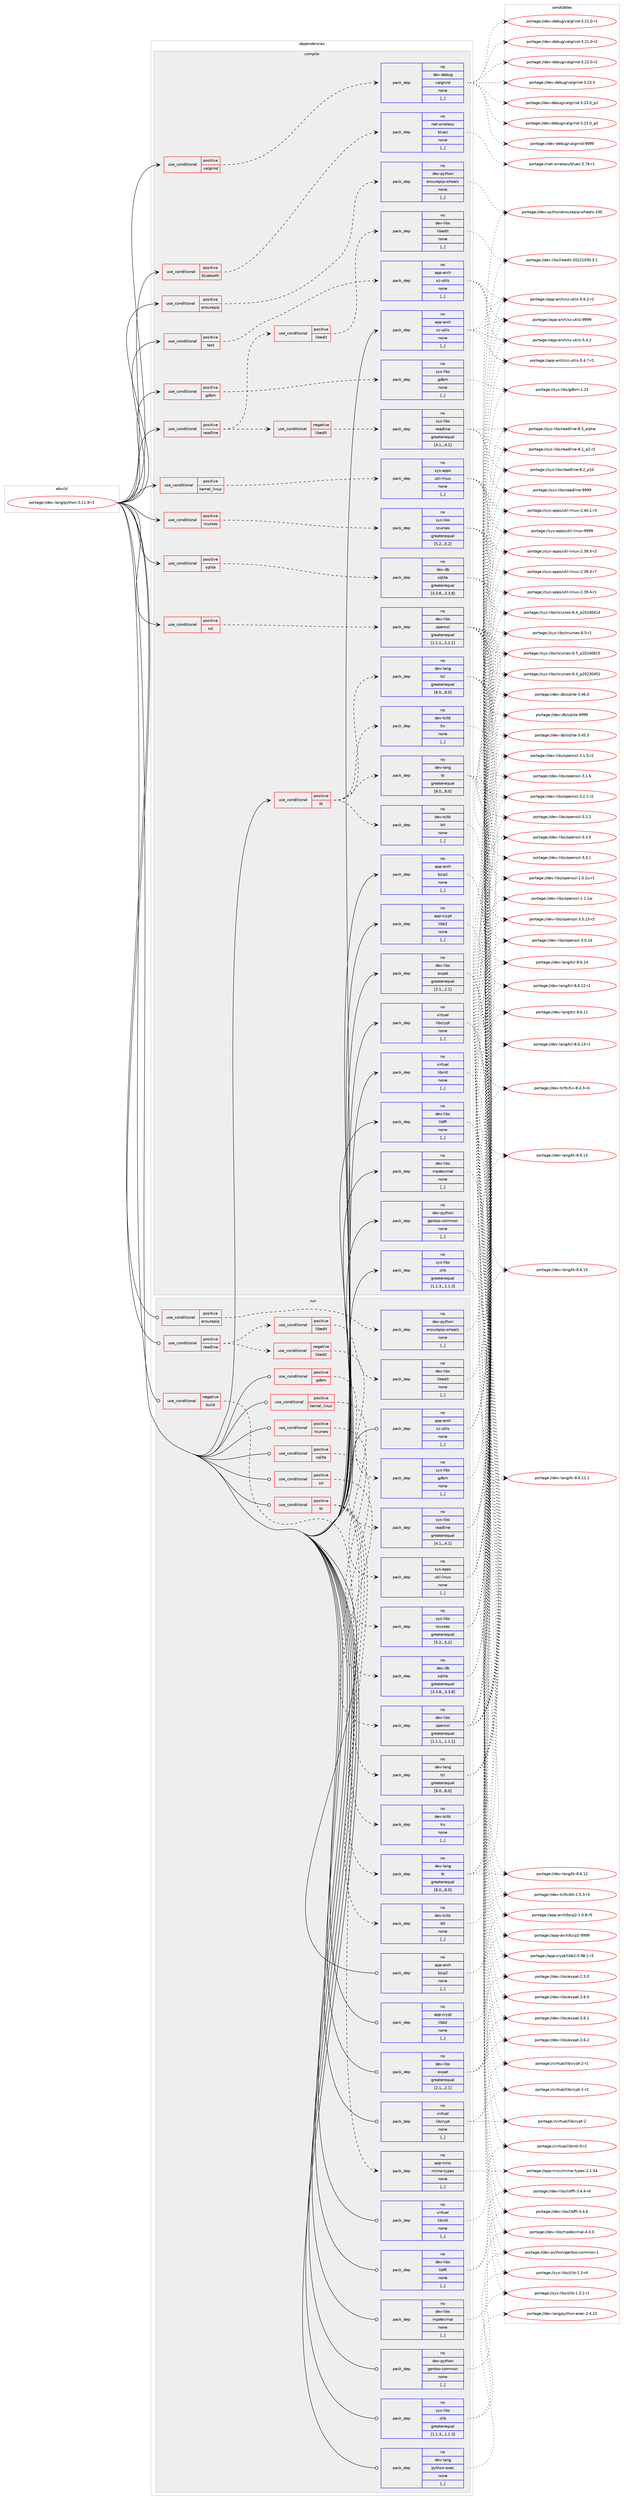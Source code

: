digraph prolog {

# *************
# Graph options
# *************

newrank=true;
concentrate=true;
compound=true;
graph [rankdir=LR,fontname=Helvetica,fontsize=10,ranksep=1.5];#, ranksep=2.5, nodesep=0.2];
edge  [arrowhead=vee];
node  [fontname=Helvetica,fontsize=10];

# **********
# The ebuild
# **********

subgraph cluster_leftcol {
color=gray;
rank=same;
label=<<i>ebuild</i>>;
id [label="portage://dev-lang/python-3.11.9-r1", color=red, width=4, href="../dev-lang/python-3.11.9-r1.svg"];
}

# ****************
# The dependencies
# ****************

subgraph cluster_midcol {
color=gray;
label=<<i>dependencies</i>>;
subgraph cluster_compile {
fillcolor="#eeeeee";
style=filled;
label=<<i>compile</i>>;
subgraph cond23343 {
dependency99471 [label=<<TABLE BORDER="0" CELLBORDER="1" CELLSPACING="0" CELLPADDING="4"><TR><TD ROWSPAN="3" CELLPADDING="10">use_conditional</TD></TR><TR><TD>positive</TD></TR><TR><TD>bluetooth</TD></TR></TABLE>>, shape=none, color=red];
subgraph pack75060 {
dependency99472 [label=<<TABLE BORDER="0" CELLBORDER="1" CELLSPACING="0" CELLPADDING="4" WIDTH="220"><TR><TD ROWSPAN="6" CELLPADDING="30">pack_dep</TD></TR><TR><TD WIDTH="110">no</TD></TR><TR><TD>net-wireless</TD></TR><TR><TD>bluez</TD></TR><TR><TD>none</TD></TR><TR><TD>[,,]</TD></TR></TABLE>>, shape=none, color=blue];
}
dependency99471:e -> dependency99472:w [weight=20,style="dashed",arrowhead="vee"];
}
id:e -> dependency99471:w [weight=20,style="solid",arrowhead="vee"];
subgraph cond23344 {
dependency99473 [label=<<TABLE BORDER="0" CELLBORDER="1" CELLSPACING="0" CELLPADDING="4"><TR><TD ROWSPAN="3" CELLPADDING="10">use_conditional</TD></TR><TR><TD>positive</TD></TR><TR><TD>ensurepip</TD></TR></TABLE>>, shape=none, color=red];
subgraph pack75061 {
dependency99474 [label=<<TABLE BORDER="0" CELLBORDER="1" CELLSPACING="0" CELLPADDING="4" WIDTH="220"><TR><TD ROWSPAN="6" CELLPADDING="30">pack_dep</TD></TR><TR><TD WIDTH="110">no</TD></TR><TR><TD>dev-python</TD></TR><TR><TD>ensurepip-wheels</TD></TR><TR><TD>none</TD></TR><TR><TD>[,,]</TD></TR></TABLE>>, shape=none, color=blue];
}
dependency99473:e -> dependency99474:w [weight=20,style="dashed",arrowhead="vee"];
}
id:e -> dependency99473:w [weight=20,style="solid",arrowhead="vee"];
subgraph cond23345 {
dependency99475 [label=<<TABLE BORDER="0" CELLBORDER="1" CELLSPACING="0" CELLPADDING="4"><TR><TD ROWSPAN="3" CELLPADDING="10">use_conditional</TD></TR><TR><TD>positive</TD></TR><TR><TD>gdbm</TD></TR></TABLE>>, shape=none, color=red];
subgraph pack75062 {
dependency99476 [label=<<TABLE BORDER="0" CELLBORDER="1" CELLSPACING="0" CELLPADDING="4" WIDTH="220"><TR><TD ROWSPAN="6" CELLPADDING="30">pack_dep</TD></TR><TR><TD WIDTH="110">no</TD></TR><TR><TD>sys-libs</TD></TR><TR><TD>gdbm</TD></TR><TR><TD>none</TD></TR><TR><TD>[,,]</TD></TR></TABLE>>, shape=none, color=blue];
}
dependency99475:e -> dependency99476:w [weight=20,style="dashed",arrowhead="vee"];
}
id:e -> dependency99475:w [weight=20,style="solid",arrowhead="vee"];
subgraph cond23346 {
dependency99477 [label=<<TABLE BORDER="0" CELLBORDER="1" CELLSPACING="0" CELLPADDING="4"><TR><TD ROWSPAN="3" CELLPADDING="10">use_conditional</TD></TR><TR><TD>positive</TD></TR><TR><TD>kernel_linux</TD></TR></TABLE>>, shape=none, color=red];
subgraph pack75063 {
dependency99478 [label=<<TABLE BORDER="0" CELLBORDER="1" CELLSPACING="0" CELLPADDING="4" WIDTH="220"><TR><TD ROWSPAN="6" CELLPADDING="30">pack_dep</TD></TR><TR><TD WIDTH="110">no</TD></TR><TR><TD>sys-apps</TD></TR><TR><TD>util-linux</TD></TR><TR><TD>none</TD></TR><TR><TD>[,,]</TD></TR></TABLE>>, shape=none, color=blue];
}
dependency99477:e -> dependency99478:w [weight=20,style="dashed",arrowhead="vee"];
}
id:e -> dependency99477:w [weight=20,style="solid",arrowhead="vee"];
subgraph cond23347 {
dependency99479 [label=<<TABLE BORDER="0" CELLBORDER="1" CELLSPACING="0" CELLPADDING="4"><TR><TD ROWSPAN="3" CELLPADDING="10">use_conditional</TD></TR><TR><TD>positive</TD></TR><TR><TD>ncurses</TD></TR></TABLE>>, shape=none, color=red];
subgraph pack75064 {
dependency99480 [label=<<TABLE BORDER="0" CELLBORDER="1" CELLSPACING="0" CELLPADDING="4" WIDTH="220"><TR><TD ROWSPAN="6" CELLPADDING="30">pack_dep</TD></TR><TR><TD WIDTH="110">no</TD></TR><TR><TD>sys-libs</TD></TR><TR><TD>ncurses</TD></TR><TR><TD>greaterequal</TD></TR><TR><TD>[5.2,,,5.2]</TD></TR></TABLE>>, shape=none, color=blue];
}
dependency99479:e -> dependency99480:w [weight=20,style="dashed",arrowhead="vee"];
}
id:e -> dependency99479:w [weight=20,style="solid",arrowhead="vee"];
subgraph cond23348 {
dependency99481 [label=<<TABLE BORDER="0" CELLBORDER="1" CELLSPACING="0" CELLPADDING="4"><TR><TD ROWSPAN="3" CELLPADDING="10">use_conditional</TD></TR><TR><TD>positive</TD></TR><TR><TD>readline</TD></TR></TABLE>>, shape=none, color=red];
subgraph cond23349 {
dependency99482 [label=<<TABLE BORDER="0" CELLBORDER="1" CELLSPACING="0" CELLPADDING="4"><TR><TD ROWSPAN="3" CELLPADDING="10">use_conditional</TD></TR><TR><TD>negative</TD></TR><TR><TD>libedit</TD></TR></TABLE>>, shape=none, color=red];
subgraph pack75065 {
dependency99483 [label=<<TABLE BORDER="0" CELLBORDER="1" CELLSPACING="0" CELLPADDING="4" WIDTH="220"><TR><TD ROWSPAN="6" CELLPADDING="30">pack_dep</TD></TR><TR><TD WIDTH="110">no</TD></TR><TR><TD>sys-libs</TD></TR><TR><TD>readline</TD></TR><TR><TD>greaterequal</TD></TR><TR><TD>[4.1,,,4.1]</TD></TR></TABLE>>, shape=none, color=blue];
}
dependency99482:e -> dependency99483:w [weight=20,style="dashed",arrowhead="vee"];
}
dependency99481:e -> dependency99482:w [weight=20,style="dashed",arrowhead="vee"];
subgraph cond23350 {
dependency99484 [label=<<TABLE BORDER="0" CELLBORDER="1" CELLSPACING="0" CELLPADDING="4"><TR><TD ROWSPAN="3" CELLPADDING="10">use_conditional</TD></TR><TR><TD>positive</TD></TR><TR><TD>libedit</TD></TR></TABLE>>, shape=none, color=red];
subgraph pack75066 {
dependency99485 [label=<<TABLE BORDER="0" CELLBORDER="1" CELLSPACING="0" CELLPADDING="4" WIDTH="220"><TR><TD ROWSPAN="6" CELLPADDING="30">pack_dep</TD></TR><TR><TD WIDTH="110">no</TD></TR><TR><TD>dev-libs</TD></TR><TR><TD>libedit</TD></TR><TR><TD>none</TD></TR><TR><TD>[,,]</TD></TR></TABLE>>, shape=none, color=blue];
}
dependency99484:e -> dependency99485:w [weight=20,style="dashed",arrowhead="vee"];
}
dependency99481:e -> dependency99484:w [weight=20,style="dashed",arrowhead="vee"];
}
id:e -> dependency99481:w [weight=20,style="solid",arrowhead="vee"];
subgraph cond23351 {
dependency99486 [label=<<TABLE BORDER="0" CELLBORDER="1" CELLSPACING="0" CELLPADDING="4"><TR><TD ROWSPAN="3" CELLPADDING="10">use_conditional</TD></TR><TR><TD>positive</TD></TR><TR><TD>sqlite</TD></TR></TABLE>>, shape=none, color=red];
subgraph pack75067 {
dependency99487 [label=<<TABLE BORDER="0" CELLBORDER="1" CELLSPACING="0" CELLPADDING="4" WIDTH="220"><TR><TD ROWSPAN="6" CELLPADDING="30">pack_dep</TD></TR><TR><TD WIDTH="110">no</TD></TR><TR><TD>dev-db</TD></TR><TR><TD>sqlite</TD></TR><TR><TD>greaterequal</TD></TR><TR><TD>[3.3.8,,,3.3.8]</TD></TR></TABLE>>, shape=none, color=blue];
}
dependency99486:e -> dependency99487:w [weight=20,style="dashed",arrowhead="vee"];
}
id:e -> dependency99486:w [weight=20,style="solid",arrowhead="vee"];
subgraph cond23352 {
dependency99488 [label=<<TABLE BORDER="0" CELLBORDER="1" CELLSPACING="0" CELLPADDING="4"><TR><TD ROWSPAN="3" CELLPADDING="10">use_conditional</TD></TR><TR><TD>positive</TD></TR><TR><TD>ssl</TD></TR></TABLE>>, shape=none, color=red];
subgraph pack75068 {
dependency99489 [label=<<TABLE BORDER="0" CELLBORDER="1" CELLSPACING="0" CELLPADDING="4" WIDTH="220"><TR><TD ROWSPAN="6" CELLPADDING="30">pack_dep</TD></TR><TR><TD WIDTH="110">no</TD></TR><TR><TD>dev-libs</TD></TR><TR><TD>openssl</TD></TR><TR><TD>greaterequal</TD></TR><TR><TD>[1.1.1,,,1.1.1]</TD></TR></TABLE>>, shape=none, color=blue];
}
dependency99488:e -> dependency99489:w [weight=20,style="dashed",arrowhead="vee"];
}
id:e -> dependency99488:w [weight=20,style="solid",arrowhead="vee"];
subgraph cond23353 {
dependency99490 [label=<<TABLE BORDER="0" CELLBORDER="1" CELLSPACING="0" CELLPADDING="4"><TR><TD ROWSPAN="3" CELLPADDING="10">use_conditional</TD></TR><TR><TD>positive</TD></TR><TR><TD>test</TD></TR></TABLE>>, shape=none, color=red];
subgraph pack75069 {
dependency99491 [label=<<TABLE BORDER="0" CELLBORDER="1" CELLSPACING="0" CELLPADDING="4" WIDTH="220"><TR><TD ROWSPAN="6" CELLPADDING="30">pack_dep</TD></TR><TR><TD WIDTH="110">no</TD></TR><TR><TD>app-arch</TD></TR><TR><TD>xz-utils</TD></TR><TR><TD>none</TD></TR><TR><TD>[,,]</TD></TR></TABLE>>, shape=none, color=blue];
}
dependency99490:e -> dependency99491:w [weight=20,style="dashed",arrowhead="vee"];
}
id:e -> dependency99490:w [weight=20,style="solid",arrowhead="vee"];
subgraph cond23354 {
dependency99492 [label=<<TABLE BORDER="0" CELLBORDER="1" CELLSPACING="0" CELLPADDING="4"><TR><TD ROWSPAN="3" CELLPADDING="10">use_conditional</TD></TR><TR><TD>positive</TD></TR><TR><TD>tk</TD></TR></TABLE>>, shape=none, color=red];
subgraph pack75070 {
dependency99493 [label=<<TABLE BORDER="0" CELLBORDER="1" CELLSPACING="0" CELLPADDING="4" WIDTH="220"><TR><TD ROWSPAN="6" CELLPADDING="30">pack_dep</TD></TR><TR><TD WIDTH="110">no</TD></TR><TR><TD>dev-lang</TD></TR><TR><TD>tcl</TD></TR><TR><TD>greaterequal</TD></TR><TR><TD>[8.0,,,8.0]</TD></TR></TABLE>>, shape=none, color=blue];
}
dependency99492:e -> dependency99493:w [weight=20,style="dashed",arrowhead="vee"];
subgraph pack75071 {
dependency99494 [label=<<TABLE BORDER="0" CELLBORDER="1" CELLSPACING="0" CELLPADDING="4" WIDTH="220"><TR><TD ROWSPAN="6" CELLPADDING="30">pack_dep</TD></TR><TR><TD WIDTH="110">no</TD></TR><TR><TD>dev-lang</TD></TR><TR><TD>tk</TD></TR><TR><TD>greaterequal</TD></TR><TR><TD>[8.0,,,8.0]</TD></TR></TABLE>>, shape=none, color=blue];
}
dependency99492:e -> dependency99494:w [weight=20,style="dashed",arrowhead="vee"];
subgraph pack75072 {
dependency99495 [label=<<TABLE BORDER="0" CELLBORDER="1" CELLSPACING="0" CELLPADDING="4" WIDTH="220"><TR><TD ROWSPAN="6" CELLPADDING="30">pack_dep</TD></TR><TR><TD WIDTH="110">no</TD></TR><TR><TD>dev-tcltk</TD></TR><TR><TD>blt</TD></TR><TR><TD>none</TD></TR><TR><TD>[,,]</TD></TR></TABLE>>, shape=none, color=blue];
}
dependency99492:e -> dependency99495:w [weight=20,style="dashed",arrowhead="vee"];
subgraph pack75073 {
dependency99496 [label=<<TABLE BORDER="0" CELLBORDER="1" CELLSPACING="0" CELLPADDING="4" WIDTH="220"><TR><TD ROWSPAN="6" CELLPADDING="30">pack_dep</TD></TR><TR><TD WIDTH="110">no</TD></TR><TR><TD>dev-tcltk</TD></TR><TR><TD>tix</TD></TR><TR><TD>none</TD></TR><TR><TD>[,,]</TD></TR></TABLE>>, shape=none, color=blue];
}
dependency99492:e -> dependency99496:w [weight=20,style="dashed",arrowhead="vee"];
}
id:e -> dependency99492:w [weight=20,style="solid",arrowhead="vee"];
subgraph cond23355 {
dependency99497 [label=<<TABLE BORDER="0" CELLBORDER="1" CELLSPACING="0" CELLPADDING="4"><TR><TD ROWSPAN="3" CELLPADDING="10">use_conditional</TD></TR><TR><TD>positive</TD></TR><TR><TD>valgrind</TD></TR></TABLE>>, shape=none, color=red];
subgraph pack75074 {
dependency99498 [label=<<TABLE BORDER="0" CELLBORDER="1" CELLSPACING="0" CELLPADDING="4" WIDTH="220"><TR><TD ROWSPAN="6" CELLPADDING="30">pack_dep</TD></TR><TR><TD WIDTH="110">no</TD></TR><TR><TD>dev-debug</TD></TR><TR><TD>valgrind</TD></TR><TR><TD>none</TD></TR><TR><TD>[,,]</TD></TR></TABLE>>, shape=none, color=blue];
}
dependency99497:e -> dependency99498:w [weight=20,style="dashed",arrowhead="vee"];
}
id:e -> dependency99497:w [weight=20,style="solid",arrowhead="vee"];
subgraph pack75075 {
dependency99499 [label=<<TABLE BORDER="0" CELLBORDER="1" CELLSPACING="0" CELLPADDING="4" WIDTH="220"><TR><TD ROWSPAN="6" CELLPADDING="30">pack_dep</TD></TR><TR><TD WIDTH="110">no</TD></TR><TR><TD>app-arch</TD></TR><TR><TD>bzip2</TD></TR><TR><TD>none</TD></TR><TR><TD>[,,]</TD></TR></TABLE>>, shape=none, color=blue];
}
id:e -> dependency99499:w [weight=20,style="solid",arrowhead="vee"];
subgraph pack75076 {
dependency99500 [label=<<TABLE BORDER="0" CELLBORDER="1" CELLSPACING="0" CELLPADDING="4" WIDTH="220"><TR><TD ROWSPAN="6" CELLPADDING="30">pack_dep</TD></TR><TR><TD WIDTH="110">no</TD></TR><TR><TD>app-arch</TD></TR><TR><TD>xz-utils</TD></TR><TR><TD>none</TD></TR><TR><TD>[,,]</TD></TR></TABLE>>, shape=none, color=blue];
}
id:e -> dependency99500:w [weight=20,style="solid",arrowhead="vee"];
subgraph pack75077 {
dependency99501 [label=<<TABLE BORDER="0" CELLBORDER="1" CELLSPACING="0" CELLPADDING="4" WIDTH="220"><TR><TD ROWSPAN="6" CELLPADDING="30">pack_dep</TD></TR><TR><TD WIDTH="110">no</TD></TR><TR><TD>app-crypt</TD></TR><TR><TD>libb2</TD></TR><TR><TD>none</TD></TR><TR><TD>[,,]</TD></TR></TABLE>>, shape=none, color=blue];
}
id:e -> dependency99501:w [weight=20,style="solid",arrowhead="vee"];
subgraph pack75078 {
dependency99502 [label=<<TABLE BORDER="0" CELLBORDER="1" CELLSPACING="0" CELLPADDING="4" WIDTH="220"><TR><TD ROWSPAN="6" CELLPADDING="30">pack_dep</TD></TR><TR><TD WIDTH="110">no</TD></TR><TR><TD>dev-libs</TD></TR><TR><TD>expat</TD></TR><TR><TD>greaterequal</TD></TR><TR><TD>[2.1,,,2.1]</TD></TR></TABLE>>, shape=none, color=blue];
}
id:e -> dependency99502:w [weight=20,style="solid",arrowhead="vee"];
subgraph pack75079 {
dependency99503 [label=<<TABLE BORDER="0" CELLBORDER="1" CELLSPACING="0" CELLPADDING="4" WIDTH="220"><TR><TD ROWSPAN="6" CELLPADDING="30">pack_dep</TD></TR><TR><TD WIDTH="110">no</TD></TR><TR><TD>dev-libs</TD></TR><TR><TD>libffi</TD></TR><TR><TD>none</TD></TR><TR><TD>[,,]</TD></TR></TABLE>>, shape=none, color=blue];
}
id:e -> dependency99503:w [weight=20,style="solid",arrowhead="vee"];
subgraph pack75080 {
dependency99504 [label=<<TABLE BORDER="0" CELLBORDER="1" CELLSPACING="0" CELLPADDING="4" WIDTH="220"><TR><TD ROWSPAN="6" CELLPADDING="30">pack_dep</TD></TR><TR><TD WIDTH="110">no</TD></TR><TR><TD>dev-libs</TD></TR><TR><TD>mpdecimal</TD></TR><TR><TD>none</TD></TR><TR><TD>[,,]</TD></TR></TABLE>>, shape=none, color=blue];
}
id:e -> dependency99504:w [weight=20,style="solid",arrowhead="vee"];
subgraph pack75081 {
dependency99505 [label=<<TABLE BORDER="0" CELLBORDER="1" CELLSPACING="0" CELLPADDING="4" WIDTH="220"><TR><TD ROWSPAN="6" CELLPADDING="30">pack_dep</TD></TR><TR><TD WIDTH="110">no</TD></TR><TR><TD>dev-python</TD></TR><TR><TD>gentoo-common</TD></TR><TR><TD>none</TD></TR><TR><TD>[,,]</TD></TR></TABLE>>, shape=none, color=blue];
}
id:e -> dependency99505:w [weight=20,style="solid",arrowhead="vee"];
subgraph pack75082 {
dependency99506 [label=<<TABLE BORDER="0" CELLBORDER="1" CELLSPACING="0" CELLPADDING="4" WIDTH="220"><TR><TD ROWSPAN="6" CELLPADDING="30">pack_dep</TD></TR><TR><TD WIDTH="110">no</TD></TR><TR><TD>sys-libs</TD></TR><TR><TD>zlib</TD></TR><TR><TD>greaterequal</TD></TR><TR><TD>[1.1.3,,,1.1.3]</TD></TR></TABLE>>, shape=none, color=blue];
}
id:e -> dependency99506:w [weight=20,style="solid",arrowhead="vee"];
subgraph pack75083 {
dependency99507 [label=<<TABLE BORDER="0" CELLBORDER="1" CELLSPACING="0" CELLPADDING="4" WIDTH="220"><TR><TD ROWSPAN="6" CELLPADDING="30">pack_dep</TD></TR><TR><TD WIDTH="110">no</TD></TR><TR><TD>virtual</TD></TR><TR><TD>libcrypt</TD></TR><TR><TD>none</TD></TR><TR><TD>[,,]</TD></TR></TABLE>>, shape=none, color=blue];
}
id:e -> dependency99507:w [weight=20,style="solid",arrowhead="vee"];
subgraph pack75084 {
dependency99508 [label=<<TABLE BORDER="0" CELLBORDER="1" CELLSPACING="0" CELLPADDING="4" WIDTH="220"><TR><TD ROWSPAN="6" CELLPADDING="30">pack_dep</TD></TR><TR><TD WIDTH="110">no</TD></TR><TR><TD>virtual</TD></TR><TR><TD>libintl</TD></TR><TR><TD>none</TD></TR><TR><TD>[,,]</TD></TR></TABLE>>, shape=none, color=blue];
}
id:e -> dependency99508:w [weight=20,style="solid",arrowhead="vee"];
}
subgraph cluster_compileandrun {
fillcolor="#eeeeee";
style=filled;
label=<<i>compile and run</i>>;
}
subgraph cluster_run {
fillcolor="#eeeeee";
style=filled;
label=<<i>run</i>>;
subgraph cond23356 {
dependency99509 [label=<<TABLE BORDER="0" CELLBORDER="1" CELLSPACING="0" CELLPADDING="4"><TR><TD ROWSPAN="3" CELLPADDING="10">use_conditional</TD></TR><TR><TD>negative</TD></TR><TR><TD>build</TD></TR></TABLE>>, shape=none, color=red];
subgraph pack75085 {
dependency99510 [label=<<TABLE BORDER="0" CELLBORDER="1" CELLSPACING="0" CELLPADDING="4" WIDTH="220"><TR><TD ROWSPAN="6" CELLPADDING="30">pack_dep</TD></TR><TR><TD WIDTH="110">no</TD></TR><TR><TD>app-misc</TD></TR><TR><TD>mime-types</TD></TR><TR><TD>none</TD></TR><TR><TD>[,,]</TD></TR></TABLE>>, shape=none, color=blue];
}
dependency99509:e -> dependency99510:w [weight=20,style="dashed",arrowhead="vee"];
}
id:e -> dependency99509:w [weight=20,style="solid",arrowhead="odot"];
subgraph cond23357 {
dependency99511 [label=<<TABLE BORDER="0" CELLBORDER="1" CELLSPACING="0" CELLPADDING="4"><TR><TD ROWSPAN="3" CELLPADDING="10">use_conditional</TD></TR><TR><TD>positive</TD></TR><TR><TD>ensurepip</TD></TR></TABLE>>, shape=none, color=red];
subgraph pack75086 {
dependency99512 [label=<<TABLE BORDER="0" CELLBORDER="1" CELLSPACING="0" CELLPADDING="4" WIDTH="220"><TR><TD ROWSPAN="6" CELLPADDING="30">pack_dep</TD></TR><TR><TD WIDTH="110">no</TD></TR><TR><TD>dev-python</TD></TR><TR><TD>ensurepip-wheels</TD></TR><TR><TD>none</TD></TR><TR><TD>[,,]</TD></TR></TABLE>>, shape=none, color=blue];
}
dependency99511:e -> dependency99512:w [weight=20,style="dashed",arrowhead="vee"];
}
id:e -> dependency99511:w [weight=20,style="solid",arrowhead="odot"];
subgraph cond23358 {
dependency99513 [label=<<TABLE BORDER="0" CELLBORDER="1" CELLSPACING="0" CELLPADDING="4"><TR><TD ROWSPAN="3" CELLPADDING="10">use_conditional</TD></TR><TR><TD>positive</TD></TR><TR><TD>gdbm</TD></TR></TABLE>>, shape=none, color=red];
subgraph pack75087 {
dependency99514 [label=<<TABLE BORDER="0" CELLBORDER="1" CELLSPACING="0" CELLPADDING="4" WIDTH="220"><TR><TD ROWSPAN="6" CELLPADDING="30">pack_dep</TD></TR><TR><TD WIDTH="110">no</TD></TR><TR><TD>sys-libs</TD></TR><TR><TD>gdbm</TD></TR><TR><TD>none</TD></TR><TR><TD>[,,]</TD></TR></TABLE>>, shape=none, color=blue];
}
dependency99513:e -> dependency99514:w [weight=20,style="dashed",arrowhead="vee"];
}
id:e -> dependency99513:w [weight=20,style="solid",arrowhead="odot"];
subgraph cond23359 {
dependency99515 [label=<<TABLE BORDER="0" CELLBORDER="1" CELLSPACING="0" CELLPADDING="4"><TR><TD ROWSPAN="3" CELLPADDING="10">use_conditional</TD></TR><TR><TD>positive</TD></TR><TR><TD>kernel_linux</TD></TR></TABLE>>, shape=none, color=red];
subgraph pack75088 {
dependency99516 [label=<<TABLE BORDER="0" CELLBORDER="1" CELLSPACING="0" CELLPADDING="4" WIDTH="220"><TR><TD ROWSPAN="6" CELLPADDING="30">pack_dep</TD></TR><TR><TD WIDTH="110">no</TD></TR><TR><TD>sys-apps</TD></TR><TR><TD>util-linux</TD></TR><TR><TD>none</TD></TR><TR><TD>[,,]</TD></TR></TABLE>>, shape=none, color=blue];
}
dependency99515:e -> dependency99516:w [weight=20,style="dashed",arrowhead="vee"];
}
id:e -> dependency99515:w [weight=20,style="solid",arrowhead="odot"];
subgraph cond23360 {
dependency99517 [label=<<TABLE BORDER="0" CELLBORDER="1" CELLSPACING="0" CELLPADDING="4"><TR><TD ROWSPAN="3" CELLPADDING="10">use_conditional</TD></TR><TR><TD>positive</TD></TR><TR><TD>ncurses</TD></TR></TABLE>>, shape=none, color=red];
subgraph pack75089 {
dependency99518 [label=<<TABLE BORDER="0" CELLBORDER="1" CELLSPACING="0" CELLPADDING="4" WIDTH="220"><TR><TD ROWSPAN="6" CELLPADDING="30">pack_dep</TD></TR><TR><TD WIDTH="110">no</TD></TR><TR><TD>sys-libs</TD></TR><TR><TD>ncurses</TD></TR><TR><TD>greaterequal</TD></TR><TR><TD>[5.2,,,5.2]</TD></TR></TABLE>>, shape=none, color=blue];
}
dependency99517:e -> dependency99518:w [weight=20,style="dashed",arrowhead="vee"];
}
id:e -> dependency99517:w [weight=20,style="solid",arrowhead="odot"];
subgraph cond23361 {
dependency99519 [label=<<TABLE BORDER="0" CELLBORDER="1" CELLSPACING="0" CELLPADDING="4"><TR><TD ROWSPAN="3" CELLPADDING="10">use_conditional</TD></TR><TR><TD>positive</TD></TR><TR><TD>readline</TD></TR></TABLE>>, shape=none, color=red];
subgraph cond23362 {
dependency99520 [label=<<TABLE BORDER="0" CELLBORDER="1" CELLSPACING="0" CELLPADDING="4"><TR><TD ROWSPAN="3" CELLPADDING="10">use_conditional</TD></TR><TR><TD>negative</TD></TR><TR><TD>libedit</TD></TR></TABLE>>, shape=none, color=red];
subgraph pack75090 {
dependency99521 [label=<<TABLE BORDER="0" CELLBORDER="1" CELLSPACING="0" CELLPADDING="4" WIDTH="220"><TR><TD ROWSPAN="6" CELLPADDING="30">pack_dep</TD></TR><TR><TD WIDTH="110">no</TD></TR><TR><TD>sys-libs</TD></TR><TR><TD>readline</TD></TR><TR><TD>greaterequal</TD></TR><TR><TD>[4.1,,,4.1]</TD></TR></TABLE>>, shape=none, color=blue];
}
dependency99520:e -> dependency99521:w [weight=20,style="dashed",arrowhead="vee"];
}
dependency99519:e -> dependency99520:w [weight=20,style="dashed",arrowhead="vee"];
subgraph cond23363 {
dependency99522 [label=<<TABLE BORDER="0" CELLBORDER="1" CELLSPACING="0" CELLPADDING="4"><TR><TD ROWSPAN="3" CELLPADDING="10">use_conditional</TD></TR><TR><TD>positive</TD></TR><TR><TD>libedit</TD></TR></TABLE>>, shape=none, color=red];
subgraph pack75091 {
dependency99523 [label=<<TABLE BORDER="0" CELLBORDER="1" CELLSPACING="0" CELLPADDING="4" WIDTH="220"><TR><TD ROWSPAN="6" CELLPADDING="30">pack_dep</TD></TR><TR><TD WIDTH="110">no</TD></TR><TR><TD>dev-libs</TD></TR><TR><TD>libedit</TD></TR><TR><TD>none</TD></TR><TR><TD>[,,]</TD></TR></TABLE>>, shape=none, color=blue];
}
dependency99522:e -> dependency99523:w [weight=20,style="dashed",arrowhead="vee"];
}
dependency99519:e -> dependency99522:w [weight=20,style="dashed",arrowhead="vee"];
}
id:e -> dependency99519:w [weight=20,style="solid",arrowhead="odot"];
subgraph cond23364 {
dependency99524 [label=<<TABLE BORDER="0" CELLBORDER="1" CELLSPACING="0" CELLPADDING="4"><TR><TD ROWSPAN="3" CELLPADDING="10">use_conditional</TD></TR><TR><TD>positive</TD></TR><TR><TD>sqlite</TD></TR></TABLE>>, shape=none, color=red];
subgraph pack75092 {
dependency99525 [label=<<TABLE BORDER="0" CELLBORDER="1" CELLSPACING="0" CELLPADDING="4" WIDTH="220"><TR><TD ROWSPAN="6" CELLPADDING="30">pack_dep</TD></TR><TR><TD WIDTH="110">no</TD></TR><TR><TD>dev-db</TD></TR><TR><TD>sqlite</TD></TR><TR><TD>greaterequal</TD></TR><TR><TD>[3.3.8,,,3.3.8]</TD></TR></TABLE>>, shape=none, color=blue];
}
dependency99524:e -> dependency99525:w [weight=20,style="dashed",arrowhead="vee"];
}
id:e -> dependency99524:w [weight=20,style="solid",arrowhead="odot"];
subgraph cond23365 {
dependency99526 [label=<<TABLE BORDER="0" CELLBORDER="1" CELLSPACING="0" CELLPADDING="4"><TR><TD ROWSPAN="3" CELLPADDING="10">use_conditional</TD></TR><TR><TD>positive</TD></TR><TR><TD>ssl</TD></TR></TABLE>>, shape=none, color=red];
subgraph pack75093 {
dependency99527 [label=<<TABLE BORDER="0" CELLBORDER="1" CELLSPACING="0" CELLPADDING="4" WIDTH="220"><TR><TD ROWSPAN="6" CELLPADDING="30">pack_dep</TD></TR><TR><TD WIDTH="110">no</TD></TR><TR><TD>dev-libs</TD></TR><TR><TD>openssl</TD></TR><TR><TD>greaterequal</TD></TR><TR><TD>[1.1.1,,,1.1.1]</TD></TR></TABLE>>, shape=none, color=blue];
}
dependency99526:e -> dependency99527:w [weight=20,style="dashed",arrowhead="vee"];
}
id:e -> dependency99526:w [weight=20,style="solid",arrowhead="odot"];
subgraph cond23366 {
dependency99528 [label=<<TABLE BORDER="0" CELLBORDER="1" CELLSPACING="0" CELLPADDING="4"><TR><TD ROWSPAN="3" CELLPADDING="10">use_conditional</TD></TR><TR><TD>positive</TD></TR><TR><TD>tk</TD></TR></TABLE>>, shape=none, color=red];
subgraph pack75094 {
dependency99529 [label=<<TABLE BORDER="0" CELLBORDER="1" CELLSPACING="0" CELLPADDING="4" WIDTH="220"><TR><TD ROWSPAN="6" CELLPADDING="30">pack_dep</TD></TR><TR><TD WIDTH="110">no</TD></TR><TR><TD>dev-lang</TD></TR><TR><TD>tcl</TD></TR><TR><TD>greaterequal</TD></TR><TR><TD>[8.0,,,8.0]</TD></TR></TABLE>>, shape=none, color=blue];
}
dependency99528:e -> dependency99529:w [weight=20,style="dashed",arrowhead="vee"];
subgraph pack75095 {
dependency99530 [label=<<TABLE BORDER="0" CELLBORDER="1" CELLSPACING="0" CELLPADDING="4" WIDTH="220"><TR><TD ROWSPAN="6" CELLPADDING="30">pack_dep</TD></TR><TR><TD WIDTH="110">no</TD></TR><TR><TD>dev-lang</TD></TR><TR><TD>tk</TD></TR><TR><TD>greaterequal</TD></TR><TR><TD>[8.0,,,8.0]</TD></TR></TABLE>>, shape=none, color=blue];
}
dependency99528:e -> dependency99530:w [weight=20,style="dashed",arrowhead="vee"];
subgraph pack75096 {
dependency99531 [label=<<TABLE BORDER="0" CELLBORDER="1" CELLSPACING="0" CELLPADDING="4" WIDTH="220"><TR><TD ROWSPAN="6" CELLPADDING="30">pack_dep</TD></TR><TR><TD WIDTH="110">no</TD></TR><TR><TD>dev-tcltk</TD></TR><TR><TD>blt</TD></TR><TR><TD>none</TD></TR><TR><TD>[,,]</TD></TR></TABLE>>, shape=none, color=blue];
}
dependency99528:e -> dependency99531:w [weight=20,style="dashed",arrowhead="vee"];
subgraph pack75097 {
dependency99532 [label=<<TABLE BORDER="0" CELLBORDER="1" CELLSPACING="0" CELLPADDING="4" WIDTH="220"><TR><TD ROWSPAN="6" CELLPADDING="30">pack_dep</TD></TR><TR><TD WIDTH="110">no</TD></TR><TR><TD>dev-tcltk</TD></TR><TR><TD>tix</TD></TR><TR><TD>none</TD></TR><TR><TD>[,,]</TD></TR></TABLE>>, shape=none, color=blue];
}
dependency99528:e -> dependency99532:w [weight=20,style="dashed",arrowhead="vee"];
}
id:e -> dependency99528:w [weight=20,style="solid",arrowhead="odot"];
subgraph pack75098 {
dependency99533 [label=<<TABLE BORDER="0" CELLBORDER="1" CELLSPACING="0" CELLPADDING="4" WIDTH="220"><TR><TD ROWSPAN="6" CELLPADDING="30">pack_dep</TD></TR><TR><TD WIDTH="110">no</TD></TR><TR><TD>app-arch</TD></TR><TR><TD>bzip2</TD></TR><TR><TD>none</TD></TR><TR><TD>[,,]</TD></TR></TABLE>>, shape=none, color=blue];
}
id:e -> dependency99533:w [weight=20,style="solid",arrowhead="odot"];
subgraph pack75099 {
dependency99534 [label=<<TABLE BORDER="0" CELLBORDER="1" CELLSPACING="0" CELLPADDING="4" WIDTH="220"><TR><TD ROWSPAN="6" CELLPADDING="30">pack_dep</TD></TR><TR><TD WIDTH="110">no</TD></TR><TR><TD>app-arch</TD></TR><TR><TD>xz-utils</TD></TR><TR><TD>none</TD></TR><TR><TD>[,,]</TD></TR></TABLE>>, shape=none, color=blue];
}
id:e -> dependency99534:w [weight=20,style="solid",arrowhead="odot"];
subgraph pack75100 {
dependency99535 [label=<<TABLE BORDER="0" CELLBORDER="1" CELLSPACING="0" CELLPADDING="4" WIDTH="220"><TR><TD ROWSPAN="6" CELLPADDING="30">pack_dep</TD></TR><TR><TD WIDTH="110">no</TD></TR><TR><TD>app-crypt</TD></TR><TR><TD>libb2</TD></TR><TR><TD>none</TD></TR><TR><TD>[,,]</TD></TR></TABLE>>, shape=none, color=blue];
}
id:e -> dependency99535:w [weight=20,style="solid",arrowhead="odot"];
subgraph pack75101 {
dependency99536 [label=<<TABLE BORDER="0" CELLBORDER="1" CELLSPACING="0" CELLPADDING="4" WIDTH="220"><TR><TD ROWSPAN="6" CELLPADDING="30">pack_dep</TD></TR><TR><TD WIDTH="110">no</TD></TR><TR><TD>dev-lang</TD></TR><TR><TD>python-exec</TD></TR><TR><TD>none</TD></TR><TR><TD>[,,]</TD></TR></TABLE>>, shape=none, color=blue];
}
id:e -> dependency99536:w [weight=20,style="solid",arrowhead="odot"];
subgraph pack75102 {
dependency99537 [label=<<TABLE BORDER="0" CELLBORDER="1" CELLSPACING="0" CELLPADDING="4" WIDTH="220"><TR><TD ROWSPAN="6" CELLPADDING="30">pack_dep</TD></TR><TR><TD WIDTH="110">no</TD></TR><TR><TD>dev-libs</TD></TR><TR><TD>expat</TD></TR><TR><TD>greaterequal</TD></TR><TR><TD>[2.1,,,2.1]</TD></TR></TABLE>>, shape=none, color=blue];
}
id:e -> dependency99537:w [weight=20,style="solid",arrowhead="odot"];
subgraph pack75103 {
dependency99538 [label=<<TABLE BORDER="0" CELLBORDER="1" CELLSPACING="0" CELLPADDING="4" WIDTH="220"><TR><TD ROWSPAN="6" CELLPADDING="30">pack_dep</TD></TR><TR><TD WIDTH="110">no</TD></TR><TR><TD>dev-libs</TD></TR><TR><TD>libffi</TD></TR><TR><TD>none</TD></TR><TR><TD>[,,]</TD></TR></TABLE>>, shape=none, color=blue];
}
id:e -> dependency99538:w [weight=20,style="solid",arrowhead="odot"];
subgraph pack75104 {
dependency99539 [label=<<TABLE BORDER="0" CELLBORDER="1" CELLSPACING="0" CELLPADDING="4" WIDTH="220"><TR><TD ROWSPAN="6" CELLPADDING="30">pack_dep</TD></TR><TR><TD WIDTH="110">no</TD></TR><TR><TD>dev-libs</TD></TR><TR><TD>mpdecimal</TD></TR><TR><TD>none</TD></TR><TR><TD>[,,]</TD></TR></TABLE>>, shape=none, color=blue];
}
id:e -> dependency99539:w [weight=20,style="solid",arrowhead="odot"];
subgraph pack75105 {
dependency99540 [label=<<TABLE BORDER="0" CELLBORDER="1" CELLSPACING="0" CELLPADDING="4" WIDTH="220"><TR><TD ROWSPAN="6" CELLPADDING="30">pack_dep</TD></TR><TR><TD WIDTH="110">no</TD></TR><TR><TD>dev-python</TD></TR><TR><TD>gentoo-common</TD></TR><TR><TD>none</TD></TR><TR><TD>[,,]</TD></TR></TABLE>>, shape=none, color=blue];
}
id:e -> dependency99540:w [weight=20,style="solid",arrowhead="odot"];
subgraph pack75106 {
dependency99541 [label=<<TABLE BORDER="0" CELLBORDER="1" CELLSPACING="0" CELLPADDING="4" WIDTH="220"><TR><TD ROWSPAN="6" CELLPADDING="30">pack_dep</TD></TR><TR><TD WIDTH="110">no</TD></TR><TR><TD>sys-libs</TD></TR><TR><TD>zlib</TD></TR><TR><TD>greaterequal</TD></TR><TR><TD>[1.1.3,,,1.1.3]</TD></TR></TABLE>>, shape=none, color=blue];
}
id:e -> dependency99541:w [weight=20,style="solid",arrowhead="odot"];
subgraph pack75107 {
dependency99542 [label=<<TABLE BORDER="0" CELLBORDER="1" CELLSPACING="0" CELLPADDING="4" WIDTH="220"><TR><TD ROWSPAN="6" CELLPADDING="30">pack_dep</TD></TR><TR><TD WIDTH="110">no</TD></TR><TR><TD>virtual</TD></TR><TR><TD>libcrypt</TD></TR><TR><TD>none</TD></TR><TR><TD>[,,]</TD></TR></TABLE>>, shape=none, color=blue];
}
id:e -> dependency99542:w [weight=20,style="solid",arrowhead="odot"];
subgraph pack75108 {
dependency99543 [label=<<TABLE BORDER="0" CELLBORDER="1" CELLSPACING="0" CELLPADDING="4" WIDTH="220"><TR><TD ROWSPAN="6" CELLPADDING="30">pack_dep</TD></TR><TR><TD WIDTH="110">no</TD></TR><TR><TD>virtual</TD></TR><TR><TD>libintl</TD></TR><TR><TD>none</TD></TR><TR><TD>[,,]</TD></TR></TABLE>>, shape=none, color=blue];
}
id:e -> dependency99543:w [weight=20,style="solid",arrowhead="odot"];
}
}

# **************
# The candidates
# **************

subgraph cluster_choices {
rank=same;
color=gray;
label=<<i>candidates</i>>;

subgraph choice75060 {
color=black;
nodesep=1;
choice11010111645119105114101108101115115479810811710112245534655544511449 [label="portage://net-wireless/bluez-5.76-r1", color=red, width=4,href="../net-wireless/bluez-5.76-r1.svg"];
dependency99472:e -> choice11010111645119105114101108101115115479810811710112245534655544511449:w [style=dotted,weight="100"];
}
subgraph choice75061 {
color=black;
nodesep=1;
choice10010111845112121116104111110471011101151171141011121051124511910410110110811545494848 [label="portage://dev-python/ensurepip-wheels-100", color=red, width=4,href="../dev-python/ensurepip-wheels-100.svg"];
dependency99474:e -> choice10010111845112121116104111110471011101151171141011121051124511910410110110811545494848:w [style=dotted,weight="100"];
}
subgraph choice75062 {
color=black;
nodesep=1;
choice115121115451081059811547103100981094549465051 [label="portage://sys-libs/gdbm-1.23", color=red, width=4,href="../sys-libs/gdbm-1.23.svg"];
dependency99476:e -> choice115121115451081059811547103100981094549465051:w [style=dotted,weight="100"];
}
subgraph choice75063 {
color=black;
nodesep=1;
choice11512111545971121121154711711610510845108105110117120455046515746514511450 [label="portage://sys-apps/util-linux-2.39.3-r2", color=red, width=4,href="../sys-apps/util-linux-2.39.3-r2.svg"];
choice11512111545971121121154711711610510845108105110117120455046515746514511455 [label="portage://sys-apps/util-linux-2.39.3-r7", color=red, width=4,href="../sys-apps/util-linux-2.39.3-r7.svg"];
choice11512111545971121121154711711610510845108105110117120455046515746524511449 [label="portage://sys-apps/util-linux-2.39.4-r1", color=red, width=4,href="../sys-apps/util-linux-2.39.4-r1.svg"];
choice11512111545971121121154711711610510845108105110117120455046524846494511451 [label="portage://sys-apps/util-linux-2.40.1-r3", color=red, width=4,href="../sys-apps/util-linux-2.40.1-r3.svg"];
choice115121115459711211211547117116105108451081051101171204557575757 [label="portage://sys-apps/util-linux-9999", color=red, width=4,href="../sys-apps/util-linux-9999.svg"];
dependency99478:e -> choice11512111545971121121154711711610510845108105110117120455046515746514511450:w [style=dotted,weight="100"];
dependency99478:e -> choice11512111545971121121154711711610510845108105110117120455046515746514511455:w [style=dotted,weight="100"];
dependency99478:e -> choice11512111545971121121154711711610510845108105110117120455046515746524511449:w [style=dotted,weight="100"];
dependency99478:e -> choice11512111545971121121154711711610510845108105110117120455046524846494511451:w [style=dotted,weight="100"];
dependency99478:e -> choice115121115459711211211547117116105108451081051101171204557575757:w [style=dotted,weight="100"];
}
subgraph choice75064 {
color=black;
nodesep=1;
choice1151211154510810598115471109911711411510111545544652951125048505148524849 [label="portage://sys-libs/ncurses-6.4_p20230401", color=red, width=4,href="../sys-libs/ncurses-6.4_p20230401.svg"];
choice1151211154510810598115471109911711411510111545544652951125048505248524952 [label="portage://sys-libs/ncurses-6.4_p20240414", color=red, width=4,href="../sys-libs/ncurses-6.4_p20240414.svg"];
choice11512111545108105981154711099117114115101115455446534511449 [label="portage://sys-libs/ncurses-6.5-r1", color=red, width=4,href="../sys-libs/ncurses-6.5-r1.svg"];
choice1151211154510810598115471109911711411510111545544653951125048505248544953 [label="portage://sys-libs/ncurses-6.5_p20240615", color=red, width=4,href="../sys-libs/ncurses-6.5_p20240615.svg"];
dependency99480:e -> choice1151211154510810598115471109911711411510111545544652951125048505148524849:w [style=dotted,weight="100"];
dependency99480:e -> choice1151211154510810598115471109911711411510111545544652951125048505248524952:w [style=dotted,weight="100"];
dependency99480:e -> choice11512111545108105981154711099117114115101115455446534511449:w [style=dotted,weight="100"];
dependency99480:e -> choice1151211154510810598115471109911711411510111545544653951125048505248544953:w [style=dotted,weight="100"];
}
subgraph choice75065 {
color=black;
nodesep=1;
choice115121115451081059811547114101971001081051101014556464995112504511450 [label="portage://sys-libs/readline-8.1_p2-r2", color=red, width=4,href="../sys-libs/readline-8.1_p2-r2.svg"];
choice1151211154510810598115471141019710010810511010145564650951124948 [label="portage://sys-libs/readline-8.2_p10", color=red, width=4,href="../sys-libs/readline-8.2_p10.svg"];
choice1151211154510810598115471141019710010810511010145564651959710811210497 [label="portage://sys-libs/readline-8.3_alpha", color=red, width=4,href="../sys-libs/readline-8.3_alpha.svg"];
choice115121115451081059811547114101971001081051101014557575757 [label="portage://sys-libs/readline-9999", color=red, width=4,href="../sys-libs/readline-9999.svg"];
dependency99483:e -> choice115121115451081059811547114101971001081051101014556464995112504511450:w [style=dotted,weight="100"];
dependency99483:e -> choice1151211154510810598115471141019710010810511010145564650951124948:w [style=dotted,weight="100"];
dependency99483:e -> choice1151211154510810598115471141019710010810511010145564651959710811210497:w [style=dotted,weight="100"];
dependency99483:e -> choice115121115451081059811547114101971001081051101014557575757:w [style=dotted,weight="100"];
}
subgraph choice75066 {
color=black;
nodesep=1;
choice1001011184510810598115471081059810110010511645504850504948514846514649 [label="portage://dev-libs/libedit-20221030.3.1", color=red, width=4,href="../dev-libs/libedit-20221030.3.1.svg"];
dependency99485:e -> choice1001011184510810598115471081059810110010511645504850504948514846514649:w [style=dotted,weight="100"];
}
subgraph choice75067 {
color=black;
nodesep=1;
choice10010111845100984711511310810511610145514652534651 [label="portage://dev-db/sqlite-3.45.3", color=red, width=4,href="../dev-db/sqlite-3.45.3.svg"];
choice10010111845100984711511310810511610145514652544648 [label="portage://dev-db/sqlite-3.46.0", color=red, width=4,href="../dev-db/sqlite-3.46.0.svg"];
choice1001011184510098471151131081051161014557575757 [label="portage://dev-db/sqlite-9999", color=red, width=4,href="../dev-db/sqlite-9999.svg"];
dependency99487:e -> choice10010111845100984711511310810511610145514652534651:w [style=dotted,weight="100"];
dependency99487:e -> choice10010111845100984711511310810511610145514652544648:w [style=dotted,weight="100"];
dependency99487:e -> choice1001011184510098471151131081051161014557575757:w [style=dotted,weight="100"];
}
subgraph choice75068 {
color=black;
nodesep=1;
choice1001011184510810598115471111121011101151151084549464846501174511449 [label="portage://dev-libs/openssl-1.0.2u-r1", color=red, width=4,href="../dev-libs/openssl-1.0.2u-r1.svg"];
choice100101118451081059811547111112101110115115108454946494649119 [label="portage://dev-libs/openssl-1.1.1w", color=red, width=4,href="../dev-libs/openssl-1.1.1w.svg"];
choice100101118451081059811547111112101110115115108455146484649514511450 [label="portage://dev-libs/openssl-3.0.13-r2", color=red, width=4,href="../dev-libs/openssl-3.0.13-r2.svg"];
choice10010111845108105981154711111210111011511510845514648464952 [label="portage://dev-libs/openssl-3.0.14", color=red, width=4,href="../dev-libs/openssl-3.0.14.svg"];
choice1001011184510810598115471111121011101151151084551464946534511450 [label="portage://dev-libs/openssl-3.1.5-r2", color=red, width=4,href="../dev-libs/openssl-3.1.5-r2.svg"];
choice100101118451081059811547111112101110115115108455146494654 [label="portage://dev-libs/openssl-3.1.6", color=red, width=4,href="../dev-libs/openssl-3.1.6.svg"];
choice1001011184510810598115471111121011101151151084551465046494511450 [label="portage://dev-libs/openssl-3.2.1-r2", color=red, width=4,href="../dev-libs/openssl-3.2.1-r2.svg"];
choice100101118451081059811547111112101110115115108455146504650 [label="portage://dev-libs/openssl-3.2.2", color=red, width=4,href="../dev-libs/openssl-3.2.2.svg"];
choice100101118451081059811547111112101110115115108455146514648 [label="portage://dev-libs/openssl-3.3.0", color=red, width=4,href="../dev-libs/openssl-3.3.0.svg"];
choice100101118451081059811547111112101110115115108455146514649 [label="portage://dev-libs/openssl-3.3.1", color=red, width=4,href="../dev-libs/openssl-3.3.1.svg"];
dependency99489:e -> choice1001011184510810598115471111121011101151151084549464846501174511449:w [style=dotted,weight="100"];
dependency99489:e -> choice100101118451081059811547111112101110115115108454946494649119:w [style=dotted,weight="100"];
dependency99489:e -> choice100101118451081059811547111112101110115115108455146484649514511450:w [style=dotted,weight="100"];
dependency99489:e -> choice10010111845108105981154711111210111011511510845514648464952:w [style=dotted,weight="100"];
dependency99489:e -> choice1001011184510810598115471111121011101151151084551464946534511450:w [style=dotted,weight="100"];
dependency99489:e -> choice100101118451081059811547111112101110115115108455146494654:w [style=dotted,weight="100"];
dependency99489:e -> choice1001011184510810598115471111121011101151151084551465046494511450:w [style=dotted,weight="100"];
dependency99489:e -> choice100101118451081059811547111112101110115115108455146504650:w [style=dotted,weight="100"];
dependency99489:e -> choice100101118451081059811547111112101110115115108455146514648:w [style=dotted,weight="100"];
dependency99489:e -> choice100101118451081059811547111112101110115115108455146514649:w [style=dotted,weight="100"];
}
subgraph choice75069 {
color=black;
nodesep=1;
choice971121124597114991044712012245117116105108115455346524650 [label="portage://app-arch/xz-utils-5.4.2", color=red, width=4,href="../app-arch/xz-utils-5.4.2.svg"];
choice9711211245971149910447120122451171161051081154553465246554511449 [label="portage://app-arch/xz-utils-5.4.7-r1", color=red, width=4,href="../app-arch/xz-utils-5.4.7-r1.svg"];
choice9711211245971149910447120122451171161051081154553465446504511449 [label="portage://app-arch/xz-utils-5.6.2-r1", color=red, width=4,href="../app-arch/xz-utils-5.6.2-r1.svg"];
choice9711211245971149910447120122451171161051081154557575757 [label="portage://app-arch/xz-utils-9999", color=red, width=4,href="../app-arch/xz-utils-9999.svg"];
dependency99491:e -> choice971121124597114991044712012245117116105108115455346524650:w [style=dotted,weight="100"];
dependency99491:e -> choice9711211245971149910447120122451171161051081154553465246554511449:w [style=dotted,weight="100"];
dependency99491:e -> choice9711211245971149910447120122451171161051081154553465446504511449:w [style=dotted,weight="100"];
dependency99491:e -> choice9711211245971149910447120122451171161051081154557575757:w [style=dotted,weight="100"];
}
subgraph choice75070 {
color=black;
nodesep=1;
choice1001011184510897110103471169910845564654464949 [label="portage://dev-lang/tcl-8.6.11", color=red, width=4,href="../dev-lang/tcl-8.6.11.svg"];
choice10010111845108971101034711699108455646544649504511449 [label="portage://dev-lang/tcl-8.6.12-r1", color=red, width=4,href="../dev-lang/tcl-8.6.12-r1.svg"];
choice10010111845108971101034711699108455646544649514511449 [label="portage://dev-lang/tcl-8.6.13-r1", color=red, width=4,href="../dev-lang/tcl-8.6.13-r1.svg"];
choice1001011184510897110103471169910845564654464952 [label="portage://dev-lang/tcl-8.6.14", color=red, width=4,href="../dev-lang/tcl-8.6.14.svg"];
dependency99493:e -> choice1001011184510897110103471169910845564654464949:w [style=dotted,weight="100"];
dependency99493:e -> choice10010111845108971101034711699108455646544649504511449:w [style=dotted,weight="100"];
dependency99493:e -> choice10010111845108971101034711699108455646544649514511449:w [style=dotted,weight="100"];
dependency99493:e -> choice1001011184510897110103471169910845564654464952:w [style=dotted,weight="100"];
}
subgraph choice75071 {
color=black;
nodesep=1;
choice100101118451089711010347116107455646544649494649 [label="portage://dev-lang/tk-8.6.11.1", color=red, width=4,href="../dev-lang/tk-8.6.11.1.svg"];
choice10010111845108971101034711610745564654464950 [label="portage://dev-lang/tk-8.6.12", color=red, width=4,href="../dev-lang/tk-8.6.12.svg"];
choice10010111845108971101034711610745564654464951 [label="portage://dev-lang/tk-8.6.13", color=red, width=4,href="../dev-lang/tk-8.6.13.svg"];
choice10010111845108971101034711610745564654464952 [label="portage://dev-lang/tk-8.6.14", color=red, width=4,href="../dev-lang/tk-8.6.14.svg"];
dependency99494:e -> choice100101118451089711010347116107455646544649494649:w [style=dotted,weight="100"];
dependency99494:e -> choice10010111845108971101034711610745564654464950:w [style=dotted,weight="100"];
dependency99494:e -> choice10010111845108971101034711610745564654464951:w [style=dotted,weight="100"];
dependency99494:e -> choice10010111845108971101034711610745564654464952:w [style=dotted,weight="100"];
}
subgraph choice75072 {
color=black;
nodesep=1;
choice100101118451169910811610747981081164550465346514511451 [label="portage://dev-tcltk/blt-2.5.3-r3", color=red, width=4,href="../dev-tcltk/blt-2.5.3-r3.svg"];
dependency99495:e -> choice100101118451169910811610747981081164550465346514511451:w [style=dotted,weight="100"];
}
subgraph choice75073 {
color=black;
nodesep=1;
choice1001011184511699108116107471161051204556465246514511452 [label="portage://dev-tcltk/tix-8.4.3-r4", color=red, width=4,href="../dev-tcltk/tix-8.4.3-r4.svg"];
dependency99496:e -> choice1001011184511699108116107471161051204556465246514511452:w [style=dotted,weight="100"];
}
subgraph choice75074 {
color=black;
nodesep=1;
choice10010111845100101981171034711897108103114105110100455146504946484511449 [label="portage://dev-debug/valgrind-3.21.0-r1", color=red, width=4,href="../dev-debug/valgrind-3.21.0-r1.svg"];
choice10010111845100101981171034711897108103114105110100455146504946484511450 [label="portage://dev-debug/valgrind-3.21.0-r2", color=red, width=4,href="../dev-debug/valgrind-3.21.0-r2.svg"];
choice10010111845100101981171034711897108103114105110100455146505046484511450 [label="portage://dev-debug/valgrind-3.22.0-r2", color=red, width=4,href="../dev-debug/valgrind-3.22.0-r2.svg"];
choice1001011184510010198117103471189710810311410511010045514650514648 [label="portage://dev-debug/valgrind-3.23.0", color=red, width=4,href="../dev-debug/valgrind-3.23.0.svg"];
choice10010111845100101981171034711897108103114105110100455146505146489511249 [label="portage://dev-debug/valgrind-3.23.0_p1", color=red, width=4,href="../dev-debug/valgrind-3.23.0_p1.svg"];
choice10010111845100101981171034711897108103114105110100455146505146489511250 [label="portage://dev-debug/valgrind-3.23.0_p2", color=red, width=4,href="../dev-debug/valgrind-3.23.0_p2.svg"];
choice100101118451001019811710347118971081031141051101004557575757 [label="portage://dev-debug/valgrind-9999", color=red, width=4,href="../dev-debug/valgrind-9999.svg"];
dependency99498:e -> choice10010111845100101981171034711897108103114105110100455146504946484511449:w [style=dotted,weight="100"];
dependency99498:e -> choice10010111845100101981171034711897108103114105110100455146504946484511450:w [style=dotted,weight="100"];
dependency99498:e -> choice10010111845100101981171034711897108103114105110100455146505046484511450:w [style=dotted,weight="100"];
dependency99498:e -> choice1001011184510010198117103471189710810311410511010045514650514648:w [style=dotted,weight="100"];
dependency99498:e -> choice10010111845100101981171034711897108103114105110100455146505146489511249:w [style=dotted,weight="100"];
dependency99498:e -> choice10010111845100101981171034711897108103114105110100455146505146489511250:w [style=dotted,weight="100"];
dependency99498:e -> choice100101118451001019811710347118971081031141051101004557575757:w [style=dotted,weight="100"];
}
subgraph choice75075 {
color=black;
nodesep=1;
choice971121124597114991044798122105112504549464846564511453 [label="portage://app-arch/bzip2-1.0.8-r5", color=red, width=4,href="../app-arch/bzip2-1.0.8-r5.svg"];
choice971121124597114991044798122105112504557575757 [label="portage://app-arch/bzip2-9999", color=red, width=4,href="../app-arch/bzip2-9999.svg"];
dependency99499:e -> choice971121124597114991044798122105112504549464846564511453:w [style=dotted,weight="100"];
dependency99499:e -> choice971121124597114991044798122105112504557575757:w [style=dotted,weight="100"];
}
subgraph choice75076 {
color=black;
nodesep=1;
choice971121124597114991044712012245117116105108115455346524650 [label="portage://app-arch/xz-utils-5.4.2", color=red, width=4,href="../app-arch/xz-utils-5.4.2.svg"];
choice9711211245971149910447120122451171161051081154553465246554511449 [label="portage://app-arch/xz-utils-5.4.7-r1", color=red, width=4,href="../app-arch/xz-utils-5.4.7-r1.svg"];
choice9711211245971149910447120122451171161051081154553465446504511449 [label="portage://app-arch/xz-utils-5.6.2-r1", color=red, width=4,href="../app-arch/xz-utils-5.6.2-r1.svg"];
choice9711211245971149910447120122451171161051081154557575757 [label="portage://app-arch/xz-utils-9999", color=red, width=4,href="../app-arch/xz-utils-9999.svg"];
dependency99500:e -> choice971121124597114991044712012245117116105108115455346524650:w [style=dotted,weight="100"];
dependency99500:e -> choice9711211245971149910447120122451171161051081154553465246554511449:w [style=dotted,weight="100"];
dependency99500:e -> choice9711211245971149910447120122451171161051081154553465446504511449:w [style=dotted,weight="100"];
dependency99500:e -> choice9711211245971149910447120122451171161051081154557575757:w [style=dotted,weight="100"];
}
subgraph choice75077 {
color=black;
nodesep=1;
choice97112112459911412111211647108105989850454846575646494511451 [label="portage://app-crypt/libb2-0.98.1-r3", color=red, width=4,href="../app-crypt/libb2-0.98.1-r3.svg"];
dependency99501:e -> choice97112112459911412111211647108105989850454846575646494511451:w [style=dotted,weight="100"];
}
subgraph choice75078 {
color=black;
nodesep=1;
choice10010111845108105981154710112011297116455046534648 [label="portage://dev-libs/expat-2.5.0", color=red, width=4,href="../dev-libs/expat-2.5.0.svg"];
choice10010111845108105981154710112011297116455046544648 [label="portage://dev-libs/expat-2.6.0", color=red, width=4,href="../dev-libs/expat-2.6.0.svg"];
choice10010111845108105981154710112011297116455046544649 [label="portage://dev-libs/expat-2.6.1", color=red, width=4,href="../dev-libs/expat-2.6.1.svg"];
choice10010111845108105981154710112011297116455046544650 [label="portage://dev-libs/expat-2.6.2", color=red, width=4,href="../dev-libs/expat-2.6.2.svg"];
dependency99502:e -> choice10010111845108105981154710112011297116455046534648:w [style=dotted,weight="100"];
dependency99502:e -> choice10010111845108105981154710112011297116455046544648:w [style=dotted,weight="100"];
dependency99502:e -> choice10010111845108105981154710112011297116455046544649:w [style=dotted,weight="100"];
dependency99502:e -> choice10010111845108105981154710112011297116455046544650:w [style=dotted,weight="100"];
}
subgraph choice75079 {
color=black;
nodesep=1;
choice100101118451081059811547108105981021021054551465246524511452 [label="portage://dev-libs/libffi-3.4.4-r4", color=red, width=4,href="../dev-libs/libffi-3.4.4-r4.svg"];
choice10010111845108105981154710810598102102105455146524654 [label="portage://dev-libs/libffi-3.4.6", color=red, width=4,href="../dev-libs/libffi-3.4.6.svg"];
dependency99503:e -> choice100101118451081059811547108105981021021054551465246524511452:w [style=dotted,weight="100"];
dependency99503:e -> choice10010111845108105981154710810598102102105455146524654:w [style=dotted,weight="100"];
}
subgraph choice75080 {
color=black;
nodesep=1;
choice1001011184510810598115471091121001019910510997108455246484648 [label="portage://dev-libs/mpdecimal-4.0.0", color=red, width=4,href="../dev-libs/mpdecimal-4.0.0.svg"];
dependency99504:e -> choice1001011184510810598115471091121001019910510997108455246484648:w [style=dotted,weight="100"];
}
subgraph choice75081 {
color=black;
nodesep=1;
choice100101118451121211161041111104710310111011611111145991111091091111104549 [label="portage://dev-python/gentoo-common-1", color=red, width=4,href="../dev-python/gentoo-common-1.svg"];
dependency99505:e -> choice100101118451121211161041111104710310111011611111145991111091091111104549:w [style=dotted,weight="100"];
}
subgraph choice75082 {
color=black;
nodesep=1;
choice11512111545108105981154712210810598454946514511452 [label="portage://sys-libs/zlib-1.3-r4", color=red, width=4,href="../sys-libs/zlib-1.3-r4.svg"];
choice115121115451081059811547122108105984549465146494511449 [label="portage://sys-libs/zlib-1.3.1-r1", color=red, width=4,href="../sys-libs/zlib-1.3.1-r1.svg"];
dependency99506:e -> choice11512111545108105981154712210810598454946514511452:w [style=dotted,weight="100"];
dependency99506:e -> choice115121115451081059811547122108105984549465146494511449:w [style=dotted,weight="100"];
}
subgraph choice75083 {
color=black;
nodesep=1;
choice1181051141161179710847108105989911412111211645494511450 [label="portage://virtual/libcrypt-1-r2", color=red, width=4,href="../virtual/libcrypt-1-r2.svg"];
choice118105114116117971084710810598991141211121164550 [label="portage://virtual/libcrypt-2", color=red, width=4,href="../virtual/libcrypt-2.svg"];
choice1181051141161179710847108105989911412111211645504511449 [label="portage://virtual/libcrypt-2-r1", color=red, width=4,href="../virtual/libcrypt-2-r1.svg"];
dependency99507:e -> choice1181051141161179710847108105989911412111211645494511450:w [style=dotted,weight="100"];
dependency99507:e -> choice118105114116117971084710810598991141211121164550:w [style=dotted,weight="100"];
dependency99507:e -> choice1181051141161179710847108105989911412111211645504511449:w [style=dotted,weight="100"];
}
subgraph choice75084 {
color=black;
nodesep=1;
choice11810511411611797108471081059810511011610845484511450 [label="portage://virtual/libintl-0-r2", color=red, width=4,href="../virtual/libintl-0-r2.svg"];
dependency99508:e -> choice11810511411611797108471081059810511011610845484511450:w [style=dotted,weight="100"];
}
subgraph choice75085 {
color=black;
nodesep=1;
choice971121124510910511599471091051091014511612111210111545504649465352 [label="portage://app-misc/mime-types-2.1.54", color=red, width=4,href="../app-misc/mime-types-2.1.54.svg"];
dependency99510:e -> choice971121124510910511599471091051091014511612111210111545504649465352:w [style=dotted,weight="100"];
}
subgraph choice75086 {
color=black;
nodesep=1;
choice10010111845112121116104111110471011101151171141011121051124511910410110110811545494848 [label="portage://dev-python/ensurepip-wheels-100", color=red, width=4,href="../dev-python/ensurepip-wheels-100.svg"];
dependency99512:e -> choice10010111845112121116104111110471011101151171141011121051124511910410110110811545494848:w [style=dotted,weight="100"];
}
subgraph choice75087 {
color=black;
nodesep=1;
choice115121115451081059811547103100981094549465051 [label="portage://sys-libs/gdbm-1.23", color=red, width=4,href="../sys-libs/gdbm-1.23.svg"];
dependency99514:e -> choice115121115451081059811547103100981094549465051:w [style=dotted,weight="100"];
}
subgraph choice75088 {
color=black;
nodesep=1;
choice11512111545971121121154711711610510845108105110117120455046515746514511450 [label="portage://sys-apps/util-linux-2.39.3-r2", color=red, width=4,href="../sys-apps/util-linux-2.39.3-r2.svg"];
choice11512111545971121121154711711610510845108105110117120455046515746514511455 [label="portage://sys-apps/util-linux-2.39.3-r7", color=red, width=4,href="../sys-apps/util-linux-2.39.3-r7.svg"];
choice11512111545971121121154711711610510845108105110117120455046515746524511449 [label="portage://sys-apps/util-linux-2.39.4-r1", color=red, width=4,href="../sys-apps/util-linux-2.39.4-r1.svg"];
choice11512111545971121121154711711610510845108105110117120455046524846494511451 [label="portage://sys-apps/util-linux-2.40.1-r3", color=red, width=4,href="../sys-apps/util-linux-2.40.1-r3.svg"];
choice115121115459711211211547117116105108451081051101171204557575757 [label="portage://sys-apps/util-linux-9999", color=red, width=4,href="../sys-apps/util-linux-9999.svg"];
dependency99516:e -> choice11512111545971121121154711711610510845108105110117120455046515746514511450:w [style=dotted,weight="100"];
dependency99516:e -> choice11512111545971121121154711711610510845108105110117120455046515746514511455:w [style=dotted,weight="100"];
dependency99516:e -> choice11512111545971121121154711711610510845108105110117120455046515746524511449:w [style=dotted,weight="100"];
dependency99516:e -> choice11512111545971121121154711711610510845108105110117120455046524846494511451:w [style=dotted,weight="100"];
dependency99516:e -> choice115121115459711211211547117116105108451081051101171204557575757:w [style=dotted,weight="100"];
}
subgraph choice75089 {
color=black;
nodesep=1;
choice1151211154510810598115471109911711411510111545544652951125048505148524849 [label="portage://sys-libs/ncurses-6.4_p20230401", color=red, width=4,href="../sys-libs/ncurses-6.4_p20230401.svg"];
choice1151211154510810598115471109911711411510111545544652951125048505248524952 [label="portage://sys-libs/ncurses-6.4_p20240414", color=red, width=4,href="../sys-libs/ncurses-6.4_p20240414.svg"];
choice11512111545108105981154711099117114115101115455446534511449 [label="portage://sys-libs/ncurses-6.5-r1", color=red, width=4,href="../sys-libs/ncurses-6.5-r1.svg"];
choice1151211154510810598115471109911711411510111545544653951125048505248544953 [label="portage://sys-libs/ncurses-6.5_p20240615", color=red, width=4,href="../sys-libs/ncurses-6.5_p20240615.svg"];
dependency99518:e -> choice1151211154510810598115471109911711411510111545544652951125048505148524849:w [style=dotted,weight="100"];
dependency99518:e -> choice1151211154510810598115471109911711411510111545544652951125048505248524952:w [style=dotted,weight="100"];
dependency99518:e -> choice11512111545108105981154711099117114115101115455446534511449:w [style=dotted,weight="100"];
dependency99518:e -> choice1151211154510810598115471109911711411510111545544653951125048505248544953:w [style=dotted,weight="100"];
}
subgraph choice75090 {
color=black;
nodesep=1;
choice115121115451081059811547114101971001081051101014556464995112504511450 [label="portage://sys-libs/readline-8.1_p2-r2", color=red, width=4,href="../sys-libs/readline-8.1_p2-r2.svg"];
choice1151211154510810598115471141019710010810511010145564650951124948 [label="portage://sys-libs/readline-8.2_p10", color=red, width=4,href="../sys-libs/readline-8.2_p10.svg"];
choice1151211154510810598115471141019710010810511010145564651959710811210497 [label="portage://sys-libs/readline-8.3_alpha", color=red, width=4,href="../sys-libs/readline-8.3_alpha.svg"];
choice115121115451081059811547114101971001081051101014557575757 [label="portage://sys-libs/readline-9999", color=red, width=4,href="../sys-libs/readline-9999.svg"];
dependency99521:e -> choice115121115451081059811547114101971001081051101014556464995112504511450:w [style=dotted,weight="100"];
dependency99521:e -> choice1151211154510810598115471141019710010810511010145564650951124948:w [style=dotted,weight="100"];
dependency99521:e -> choice1151211154510810598115471141019710010810511010145564651959710811210497:w [style=dotted,weight="100"];
dependency99521:e -> choice115121115451081059811547114101971001081051101014557575757:w [style=dotted,weight="100"];
}
subgraph choice75091 {
color=black;
nodesep=1;
choice1001011184510810598115471081059810110010511645504850504948514846514649 [label="portage://dev-libs/libedit-20221030.3.1", color=red, width=4,href="../dev-libs/libedit-20221030.3.1.svg"];
dependency99523:e -> choice1001011184510810598115471081059810110010511645504850504948514846514649:w [style=dotted,weight="100"];
}
subgraph choice75092 {
color=black;
nodesep=1;
choice10010111845100984711511310810511610145514652534651 [label="portage://dev-db/sqlite-3.45.3", color=red, width=4,href="../dev-db/sqlite-3.45.3.svg"];
choice10010111845100984711511310810511610145514652544648 [label="portage://dev-db/sqlite-3.46.0", color=red, width=4,href="../dev-db/sqlite-3.46.0.svg"];
choice1001011184510098471151131081051161014557575757 [label="portage://dev-db/sqlite-9999", color=red, width=4,href="../dev-db/sqlite-9999.svg"];
dependency99525:e -> choice10010111845100984711511310810511610145514652534651:w [style=dotted,weight="100"];
dependency99525:e -> choice10010111845100984711511310810511610145514652544648:w [style=dotted,weight="100"];
dependency99525:e -> choice1001011184510098471151131081051161014557575757:w [style=dotted,weight="100"];
}
subgraph choice75093 {
color=black;
nodesep=1;
choice1001011184510810598115471111121011101151151084549464846501174511449 [label="portage://dev-libs/openssl-1.0.2u-r1", color=red, width=4,href="../dev-libs/openssl-1.0.2u-r1.svg"];
choice100101118451081059811547111112101110115115108454946494649119 [label="portage://dev-libs/openssl-1.1.1w", color=red, width=4,href="../dev-libs/openssl-1.1.1w.svg"];
choice100101118451081059811547111112101110115115108455146484649514511450 [label="portage://dev-libs/openssl-3.0.13-r2", color=red, width=4,href="../dev-libs/openssl-3.0.13-r2.svg"];
choice10010111845108105981154711111210111011511510845514648464952 [label="portage://dev-libs/openssl-3.0.14", color=red, width=4,href="../dev-libs/openssl-3.0.14.svg"];
choice1001011184510810598115471111121011101151151084551464946534511450 [label="portage://dev-libs/openssl-3.1.5-r2", color=red, width=4,href="../dev-libs/openssl-3.1.5-r2.svg"];
choice100101118451081059811547111112101110115115108455146494654 [label="portage://dev-libs/openssl-3.1.6", color=red, width=4,href="../dev-libs/openssl-3.1.6.svg"];
choice1001011184510810598115471111121011101151151084551465046494511450 [label="portage://dev-libs/openssl-3.2.1-r2", color=red, width=4,href="../dev-libs/openssl-3.2.1-r2.svg"];
choice100101118451081059811547111112101110115115108455146504650 [label="portage://dev-libs/openssl-3.2.2", color=red, width=4,href="../dev-libs/openssl-3.2.2.svg"];
choice100101118451081059811547111112101110115115108455146514648 [label="portage://dev-libs/openssl-3.3.0", color=red, width=4,href="../dev-libs/openssl-3.3.0.svg"];
choice100101118451081059811547111112101110115115108455146514649 [label="portage://dev-libs/openssl-3.3.1", color=red, width=4,href="../dev-libs/openssl-3.3.1.svg"];
dependency99527:e -> choice1001011184510810598115471111121011101151151084549464846501174511449:w [style=dotted,weight="100"];
dependency99527:e -> choice100101118451081059811547111112101110115115108454946494649119:w [style=dotted,weight="100"];
dependency99527:e -> choice100101118451081059811547111112101110115115108455146484649514511450:w [style=dotted,weight="100"];
dependency99527:e -> choice10010111845108105981154711111210111011511510845514648464952:w [style=dotted,weight="100"];
dependency99527:e -> choice1001011184510810598115471111121011101151151084551464946534511450:w [style=dotted,weight="100"];
dependency99527:e -> choice100101118451081059811547111112101110115115108455146494654:w [style=dotted,weight="100"];
dependency99527:e -> choice1001011184510810598115471111121011101151151084551465046494511450:w [style=dotted,weight="100"];
dependency99527:e -> choice100101118451081059811547111112101110115115108455146504650:w [style=dotted,weight="100"];
dependency99527:e -> choice100101118451081059811547111112101110115115108455146514648:w [style=dotted,weight="100"];
dependency99527:e -> choice100101118451081059811547111112101110115115108455146514649:w [style=dotted,weight="100"];
}
subgraph choice75094 {
color=black;
nodesep=1;
choice1001011184510897110103471169910845564654464949 [label="portage://dev-lang/tcl-8.6.11", color=red, width=4,href="../dev-lang/tcl-8.6.11.svg"];
choice10010111845108971101034711699108455646544649504511449 [label="portage://dev-lang/tcl-8.6.12-r1", color=red, width=4,href="../dev-lang/tcl-8.6.12-r1.svg"];
choice10010111845108971101034711699108455646544649514511449 [label="portage://dev-lang/tcl-8.6.13-r1", color=red, width=4,href="../dev-lang/tcl-8.6.13-r1.svg"];
choice1001011184510897110103471169910845564654464952 [label="portage://dev-lang/tcl-8.6.14", color=red, width=4,href="../dev-lang/tcl-8.6.14.svg"];
dependency99529:e -> choice1001011184510897110103471169910845564654464949:w [style=dotted,weight="100"];
dependency99529:e -> choice10010111845108971101034711699108455646544649504511449:w [style=dotted,weight="100"];
dependency99529:e -> choice10010111845108971101034711699108455646544649514511449:w [style=dotted,weight="100"];
dependency99529:e -> choice1001011184510897110103471169910845564654464952:w [style=dotted,weight="100"];
}
subgraph choice75095 {
color=black;
nodesep=1;
choice100101118451089711010347116107455646544649494649 [label="portage://dev-lang/tk-8.6.11.1", color=red, width=4,href="../dev-lang/tk-8.6.11.1.svg"];
choice10010111845108971101034711610745564654464950 [label="portage://dev-lang/tk-8.6.12", color=red, width=4,href="../dev-lang/tk-8.6.12.svg"];
choice10010111845108971101034711610745564654464951 [label="portage://dev-lang/tk-8.6.13", color=red, width=4,href="../dev-lang/tk-8.6.13.svg"];
choice10010111845108971101034711610745564654464952 [label="portage://dev-lang/tk-8.6.14", color=red, width=4,href="../dev-lang/tk-8.6.14.svg"];
dependency99530:e -> choice100101118451089711010347116107455646544649494649:w [style=dotted,weight="100"];
dependency99530:e -> choice10010111845108971101034711610745564654464950:w [style=dotted,weight="100"];
dependency99530:e -> choice10010111845108971101034711610745564654464951:w [style=dotted,weight="100"];
dependency99530:e -> choice10010111845108971101034711610745564654464952:w [style=dotted,weight="100"];
}
subgraph choice75096 {
color=black;
nodesep=1;
choice100101118451169910811610747981081164550465346514511451 [label="portage://dev-tcltk/blt-2.5.3-r3", color=red, width=4,href="../dev-tcltk/blt-2.5.3-r3.svg"];
dependency99531:e -> choice100101118451169910811610747981081164550465346514511451:w [style=dotted,weight="100"];
}
subgraph choice75097 {
color=black;
nodesep=1;
choice1001011184511699108116107471161051204556465246514511452 [label="portage://dev-tcltk/tix-8.4.3-r4", color=red, width=4,href="../dev-tcltk/tix-8.4.3-r4.svg"];
dependency99532:e -> choice1001011184511699108116107471161051204556465246514511452:w [style=dotted,weight="100"];
}
subgraph choice75098 {
color=black;
nodesep=1;
choice971121124597114991044798122105112504549464846564511453 [label="portage://app-arch/bzip2-1.0.8-r5", color=red, width=4,href="../app-arch/bzip2-1.0.8-r5.svg"];
choice971121124597114991044798122105112504557575757 [label="portage://app-arch/bzip2-9999", color=red, width=4,href="../app-arch/bzip2-9999.svg"];
dependency99533:e -> choice971121124597114991044798122105112504549464846564511453:w [style=dotted,weight="100"];
dependency99533:e -> choice971121124597114991044798122105112504557575757:w [style=dotted,weight="100"];
}
subgraph choice75099 {
color=black;
nodesep=1;
choice971121124597114991044712012245117116105108115455346524650 [label="portage://app-arch/xz-utils-5.4.2", color=red, width=4,href="../app-arch/xz-utils-5.4.2.svg"];
choice9711211245971149910447120122451171161051081154553465246554511449 [label="portage://app-arch/xz-utils-5.4.7-r1", color=red, width=4,href="../app-arch/xz-utils-5.4.7-r1.svg"];
choice9711211245971149910447120122451171161051081154553465446504511449 [label="portage://app-arch/xz-utils-5.6.2-r1", color=red, width=4,href="../app-arch/xz-utils-5.6.2-r1.svg"];
choice9711211245971149910447120122451171161051081154557575757 [label="portage://app-arch/xz-utils-9999", color=red, width=4,href="../app-arch/xz-utils-9999.svg"];
dependency99534:e -> choice971121124597114991044712012245117116105108115455346524650:w [style=dotted,weight="100"];
dependency99534:e -> choice9711211245971149910447120122451171161051081154553465246554511449:w [style=dotted,weight="100"];
dependency99534:e -> choice9711211245971149910447120122451171161051081154553465446504511449:w [style=dotted,weight="100"];
dependency99534:e -> choice9711211245971149910447120122451171161051081154557575757:w [style=dotted,weight="100"];
}
subgraph choice75100 {
color=black;
nodesep=1;
choice97112112459911412111211647108105989850454846575646494511451 [label="portage://app-crypt/libb2-0.98.1-r3", color=red, width=4,href="../app-crypt/libb2-0.98.1-r3.svg"];
dependency99535:e -> choice97112112459911412111211647108105989850454846575646494511451:w [style=dotted,weight="100"];
}
subgraph choice75101 {
color=black;
nodesep=1;
choice100101118451089711010347112121116104111110451011201019945504652464948 [label="portage://dev-lang/python-exec-2.4.10", color=red, width=4,href="../dev-lang/python-exec-2.4.10.svg"];
dependency99536:e -> choice100101118451089711010347112121116104111110451011201019945504652464948:w [style=dotted,weight="100"];
}
subgraph choice75102 {
color=black;
nodesep=1;
choice10010111845108105981154710112011297116455046534648 [label="portage://dev-libs/expat-2.5.0", color=red, width=4,href="../dev-libs/expat-2.5.0.svg"];
choice10010111845108105981154710112011297116455046544648 [label="portage://dev-libs/expat-2.6.0", color=red, width=4,href="../dev-libs/expat-2.6.0.svg"];
choice10010111845108105981154710112011297116455046544649 [label="portage://dev-libs/expat-2.6.1", color=red, width=4,href="../dev-libs/expat-2.6.1.svg"];
choice10010111845108105981154710112011297116455046544650 [label="portage://dev-libs/expat-2.6.2", color=red, width=4,href="../dev-libs/expat-2.6.2.svg"];
dependency99537:e -> choice10010111845108105981154710112011297116455046534648:w [style=dotted,weight="100"];
dependency99537:e -> choice10010111845108105981154710112011297116455046544648:w [style=dotted,weight="100"];
dependency99537:e -> choice10010111845108105981154710112011297116455046544649:w [style=dotted,weight="100"];
dependency99537:e -> choice10010111845108105981154710112011297116455046544650:w [style=dotted,weight="100"];
}
subgraph choice75103 {
color=black;
nodesep=1;
choice100101118451081059811547108105981021021054551465246524511452 [label="portage://dev-libs/libffi-3.4.4-r4", color=red, width=4,href="../dev-libs/libffi-3.4.4-r4.svg"];
choice10010111845108105981154710810598102102105455146524654 [label="portage://dev-libs/libffi-3.4.6", color=red, width=4,href="../dev-libs/libffi-3.4.6.svg"];
dependency99538:e -> choice100101118451081059811547108105981021021054551465246524511452:w [style=dotted,weight="100"];
dependency99538:e -> choice10010111845108105981154710810598102102105455146524654:w [style=dotted,weight="100"];
}
subgraph choice75104 {
color=black;
nodesep=1;
choice1001011184510810598115471091121001019910510997108455246484648 [label="portage://dev-libs/mpdecimal-4.0.0", color=red, width=4,href="../dev-libs/mpdecimal-4.0.0.svg"];
dependency99539:e -> choice1001011184510810598115471091121001019910510997108455246484648:w [style=dotted,weight="100"];
}
subgraph choice75105 {
color=black;
nodesep=1;
choice100101118451121211161041111104710310111011611111145991111091091111104549 [label="portage://dev-python/gentoo-common-1", color=red, width=4,href="../dev-python/gentoo-common-1.svg"];
dependency99540:e -> choice100101118451121211161041111104710310111011611111145991111091091111104549:w [style=dotted,weight="100"];
}
subgraph choice75106 {
color=black;
nodesep=1;
choice11512111545108105981154712210810598454946514511452 [label="portage://sys-libs/zlib-1.3-r4", color=red, width=4,href="../sys-libs/zlib-1.3-r4.svg"];
choice115121115451081059811547122108105984549465146494511449 [label="portage://sys-libs/zlib-1.3.1-r1", color=red, width=4,href="../sys-libs/zlib-1.3.1-r1.svg"];
dependency99541:e -> choice11512111545108105981154712210810598454946514511452:w [style=dotted,weight="100"];
dependency99541:e -> choice115121115451081059811547122108105984549465146494511449:w [style=dotted,weight="100"];
}
subgraph choice75107 {
color=black;
nodesep=1;
choice1181051141161179710847108105989911412111211645494511450 [label="portage://virtual/libcrypt-1-r2", color=red, width=4,href="../virtual/libcrypt-1-r2.svg"];
choice118105114116117971084710810598991141211121164550 [label="portage://virtual/libcrypt-2", color=red, width=4,href="../virtual/libcrypt-2.svg"];
choice1181051141161179710847108105989911412111211645504511449 [label="portage://virtual/libcrypt-2-r1", color=red, width=4,href="../virtual/libcrypt-2-r1.svg"];
dependency99542:e -> choice1181051141161179710847108105989911412111211645494511450:w [style=dotted,weight="100"];
dependency99542:e -> choice118105114116117971084710810598991141211121164550:w [style=dotted,weight="100"];
dependency99542:e -> choice1181051141161179710847108105989911412111211645504511449:w [style=dotted,weight="100"];
}
subgraph choice75108 {
color=black;
nodesep=1;
choice11810511411611797108471081059810511011610845484511450 [label="portage://virtual/libintl-0-r2", color=red, width=4,href="../virtual/libintl-0-r2.svg"];
dependency99543:e -> choice11810511411611797108471081059810511011610845484511450:w [style=dotted,weight="100"];
}
}

}
